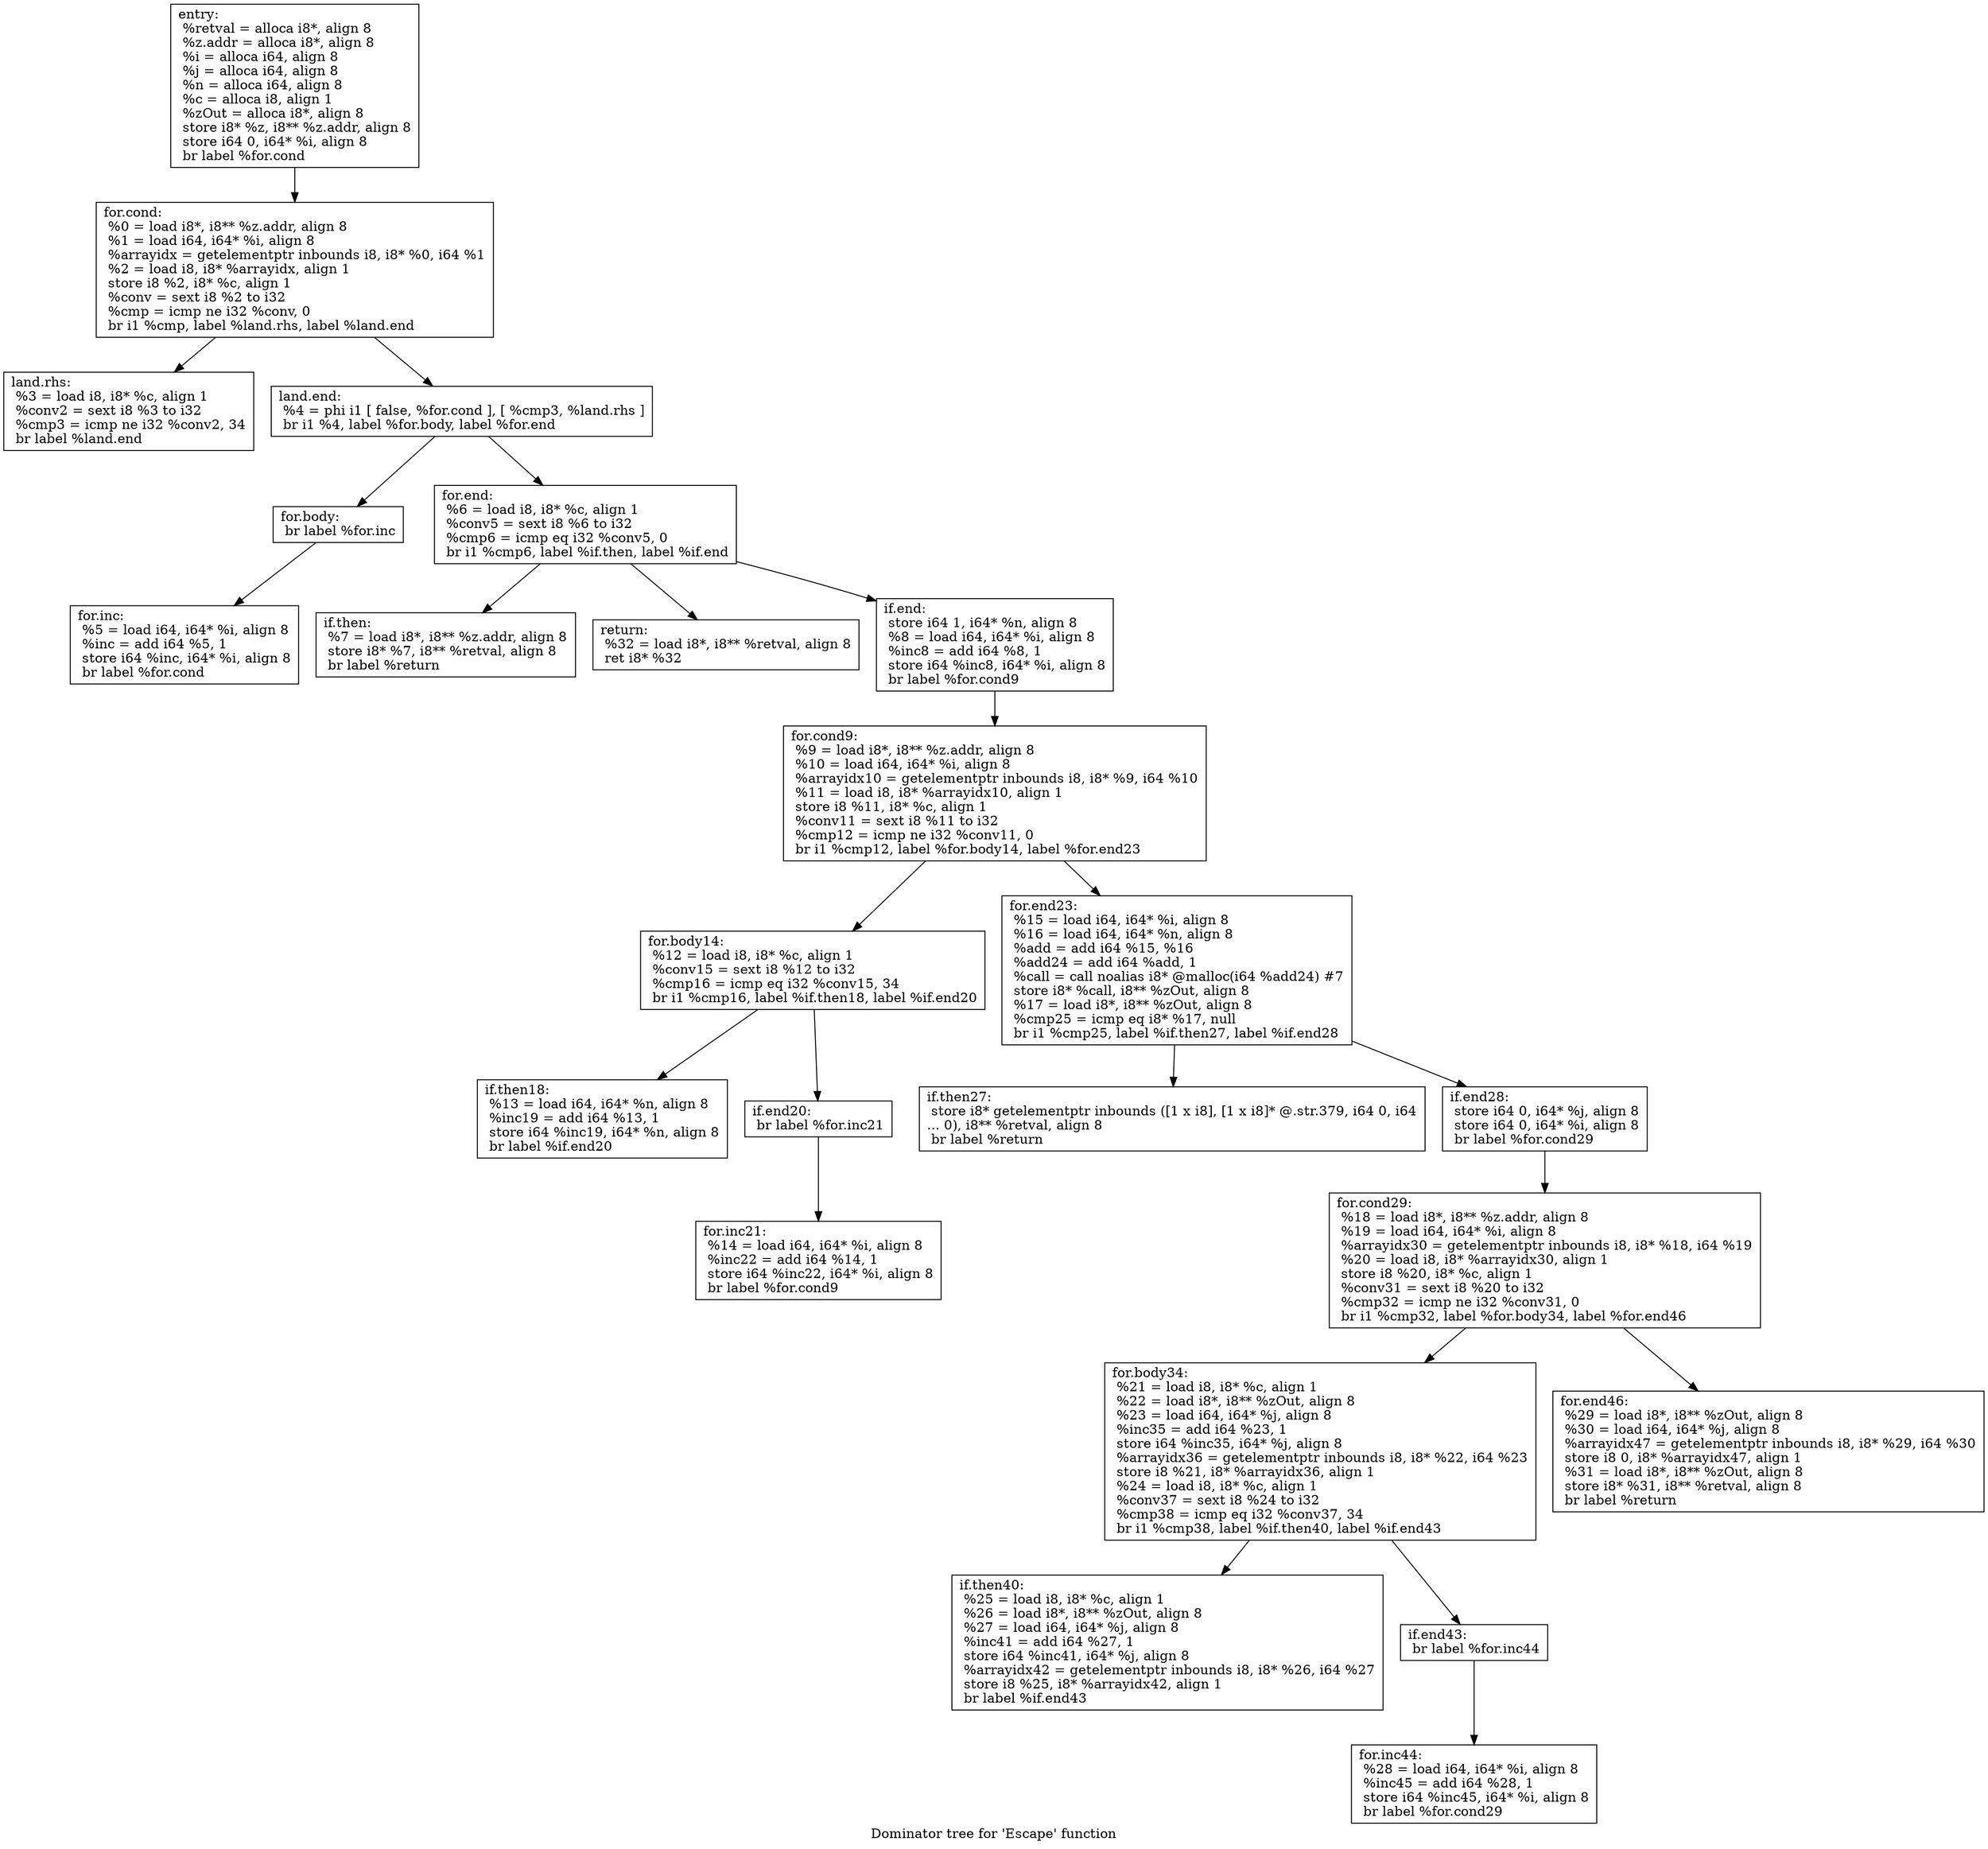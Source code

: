 digraph "Dominator tree for 'Escape' function" {
	label="Dominator tree for 'Escape' function";

	Node0xb75ae0 [shape=record,label="{entry:\l  %retval = alloca i8*, align 8\l  %z.addr = alloca i8*, align 8\l  %i = alloca i64, align 8\l  %j = alloca i64, align 8\l  %n = alloca i64, align 8\l  %c = alloca i8, align 1\l  %zOut = alloca i8*, align 8\l  store i8* %z, i8** %z.addr, align 8\l  store i64 0, i64* %i, align 8\l  br label %for.cond\l}"];
	Node0xb75ae0 -> Node0xd00660;
	Node0xd00660 [shape=record,label="{for.cond:                                         \l  %0 = load i8*, i8** %z.addr, align 8\l  %1 = load i64, i64* %i, align 8\l  %arrayidx = getelementptr inbounds i8, i8* %0, i64 %1\l  %2 = load i8, i8* %arrayidx, align 1\l  store i8 %2, i8* %c, align 1\l  %conv = sext i8 %2 to i32\l  %cmp = icmp ne i32 %conv, 0\l  br i1 %cmp, label %land.rhs, label %land.end\l}"];
	Node0xd00660 -> Node0xc82840;
	Node0xd00660 -> Node0xcfd3e0;
	Node0xc82840 [shape=record,label="{land.rhs:                                         \l  %3 = load i8, i8* %c, align 1\l  %conv2 = sext i8 %3 to i32\l  %cmp3 = icmp ne i32 %conv2, 34\l  br label %land.end\l}"];
	Node0xcfd3e0 [shape=record,label="{land.end:                                         \l  %4 = phi i1 [ false, %for.cond ], [ %cmp3, %land.rhs ]\l  br i1 %4, label %for.body, label %for.end\l}"];
	Node0xcfd3e0 -> Node0xcff790;
	Node0xcfd3e0 -> Node0xc67f00;
	Node0xcff790 [shape=record,label="{for.body:                                         \l  br label %for.inc\l}"];
	Node0xcff790 -> Node0xcb06f0;
	Node0xcb06f0 [shape=record,label="{for.inc:                                          \l  %5 = load i64, i64* %i, align 8\l  %inc = add i64 %5, 1\l  store i64 %inc, i64* %i, align 8\l  br label %for.cond\l}"];
	Node0xc67f00 [shape=record,label="{for.end:                                          \l  %6 = load i8, i8* %c, align 1\l  %conv5 = sext i8 %6 to i32\l  %cmp6 = icmp eq i32 %conv5, 0\l  br i1 %cmp6, label %if.then, label %if.end\l}"];
	Node0xc67f00 -> Node0xc2beb0;
	Node0xc67f00 -> Node0xcb6bc0;
	Node0xc67f00 -> Node0xc7bab0;
	Node0xc2beb0 [shape=record,label="{if.then:                                          \l  %7 = load i8*, i8** %z.addr, align 8\l  store i8* %7, i8** %retval, align 8\l  br label %return\l}"];
	Node0xcb6bc0 [shape=record,label="{return:                                           \l  %32 = load i8*, i8** %retval, align 8\l  ret i8* %32\l}"];
	Node0xc7bab0 [shape=record,label="{if.end:                                           \l  store i64 1, i64* %n, align 8\l  %8 = load i64, i64* %i, align 8\l  %inc8 = add i64 %8, 1\l  store i64 %inc8, i64* %i, align 8\l  br label %for.cond9\l}"];
	Node0xc7bab0 -> Node0xcc5e90;
	Node0xcc5e90 [shape=record,label="{for.cond9:                                        \l  %9 = load i8*, i8** %z.addr, align 8\l  %10 = load i64, i64* %i, align 8\l  %arrayidx10 = getelementptr inbounds i8, i8* %9, i64 %10\l  %11 = load i8, i8* %arrayidx10, align 1\l  store i8 %11, i8* %c, align 1\l  %conv11 = sext i8 %11 to i32\l  %cmp12 = icmp ne i32 %conv11, 0\l  br i1 %cmp12, label %for.body14, label %for.end23\l}"];
	Node0xcc5e90 -> Node0xc7dd90;
	Node0xcc5e90 -> Node0xc06790;
	Node0xc7dd90 [shape=record,label="{for.body14:                                       \l  %12 = load i8, i8* %c, align 1\l  %conv15 = sext i8 %12 to i32\l  %cmp16 = icmp eq i32 %conv15, 34\l  br i1 %cmp16, label %if.then18, label %if.end20\l}"];
	Node0xc7dd90 -> Node0xc52bc0;
	Node0xc7dd90 -> Node0xcb1ac0;
	Node0xc52bc0 [shape=record,label="{if.then18:                                        \l  %13 = load i64, i64* %n, align 8\l  %inc19 = add i64 %13, 1\l  store i64 %inc19, i64* %n, align 8\l  br label %if.end20\l}"];
	Node0xcb1ac0 [shape=record,label="{if.end20:                                         \l  br label %for.inc21\l}"];
	Node0xcb1ac0 -> Node0xc140d0;
	Node0xc140d0 [shape=record,label="{for.inc21:                                        \l  %14 = load i64, i64* %i, align 8\l  %inc22 = add i64 %14, 1\l  store i64 %inc22, i64* %i, align 8\l  br label %for.cond9\l}"];
	Node0xc06790 [shape=record,label="{for.end23:                                        \l  %15 = load i64, i64* %i, align 8\l  %16 = load i64, i64* %n, align 8\l  %add = add i64 %15, %16\l  %add24 = add i64 %add, 1\l  %call = call noalias i8* @malloc(i64 %add24) #7\l  store i8* %call, i8** %zOut, align 8\l  %17 = load i8*, i8** %zOut, align 8\l  %cmp25 = icmp eq i8* %17, null\l  br i1 %cmp25, label %if.then27, label %if.end28\l}"];
	Node0xc06790 -> Node0xcd3a80;
	Node0xc06790 -> Node0xc68e70;
	Node0xcd3a80 [shape=record,label="{if.then27:                                        \l  store i8* getelementptr inbounds ([1 x i8], [1 x i8]* @.str.379, i64 0, i64\l... 0), i8** %retval, align 8\l  br label %return\l}"];
	Node0xc68e70 [shape=record,label="{if.end28:                                         \l  store i64 0, i64* %j, align 8\l  store i64 0, i64* %i, align 8\l  br label %for.cond29\l}"];
	Node0xc68e70 -> Node0xcc4ac0;
	Node0xcc4ac0 [shape=record,label="{for.cond29:                                       \l  %18 = load i8*, i8** %z.addr, align 8\l  %19 = load i64, i64* %i, align 8\l  %arrayidx30 = getelementptr inbounds i8, i8* %18, i64 %19\l  %20 = load i8, i8* %arrayidx30, align 1\l  store i8 %20, i8* %c, align 1\l  %conv31 = sext i8 %20 to i32\l  %cmp32 = icmp ne i32 %conv31, 0\l  br i1 %cmp32, label %for.body34, label %for.end46\l}"];
	Node0xcc4ac0 -> Node0xc58880;
	Node0xcc4ac0 -> Node0xc8d030;
	Node0xc58880 [shape=record,label="{for.body34:                                       \l  %21 = load i8, i8* %c, align 1\l  %22 = load i8*, i8** %zOut, align 8\l  %23 = load i64, i64* %j, align 8\l  %inc35 = add i64 %23, 1\l  store i64 %inc35, i64* %j, align 8\l  %arrayidx36 = getelementptr inbounds i8, i8* %22, i64 %23\l  store i8 %21, i8* %arrayidx36, align 1\l  %24 = load i8, i8* %c, align 1\l  %conv37 = sext i8 %24 to i32\l  %cmp38 = icmp eq i32 %conv37, 34\l  br i1 %cmp38, label %if.then40, label %if.end43\l}"];
	Node0xc58880 -> Node0xc16ab0;
	Node0xc58880 -> Node0xc70720;
	Node0xc16ab0 [shape=record,label="{if.then40:                                        \l  %25 = load i8, i8* %c, align 1\l  %26 = load i8*, i8** %zOut, align 8\l  %27 = load i64, i64* %j, align 8\l  %inc41 = add i64 %27, 1\l  store i64 %inc41, i64* %j, align 8\l  %arrayidx42 = getelementptr inbounds i8, i8* %26, i64 %27\l  store i8 %25, i8* %arrayidx42, align 1\l  br label %if.end43\l}"];
	Node0xc70720 [shape=record,label="{if.end43:                                         \l  br label %for.inc44\l}"];
	Node0xc70720 -> Node0xc6c220;
	Node0xc6c220 [shape=record,label="{for.inc44:                                        \l  %28 = load i64, i64* %i, align 8\l  %inc45 = add i64 %28, 1\l  store i64 %inc45, i64* %i, align 8\l  br label %for.cond29\l}"];
	Node0xc8d030 [shape=record,label="{for.end46:                                        \l  %29 = load i8*, i8** %zOut, align 8\l  %30 = load i64, i64* %j, align 8\l  %arrayidx47 = getelementptr inbounds i8, i8* %29, i64 %30\l  store i8 0, i8* %arrayidx47, align 1\l  %31 = load i8*, i8** %zOut, align 8\l  store i8* %31, i8** %retval, align 8\l  br label %return\l}"];
}
